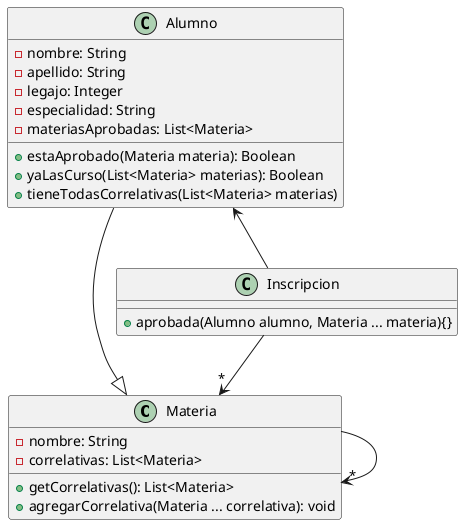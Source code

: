 // Otra de las ideas para la implementación era crear la clase materia pero con un estado
// que indique si la materia fue aprobada, regularizada o no regularizada, y a partir de ahí
// realizar toda la implemntación, permitiendo más adelante agregar otras cosas,
// como distinguir entre aprobada-regularizada

@startuml
Materia -->"*" Materia
Alumno --|> Materia
Alumno <-- Inscripcion
Inscripcion -->"*" Materia
class Inscripcion {

    + aprobada(Alumno alumno, Materia ... materia){}
}

class Materia {
    - nombre: String
    - correlativas: List<Materia>


    + getCorrelativas(): List<Materia>
    + agregarCorrelativa(Materia ... correlativa): void
}

class Alumno{
    - nombre: String
    - apellido: String
    - legajo: Integer
    - especialidad: String
    - materiasAprobadas: List<Materia>

    + estaAprobado(Materia materia): Boolean
    + yaLasCurso(List<Materia> materias): Boolean
    + tieneTodasCorrelativas(List<Materia> materias)
}


@enduml
